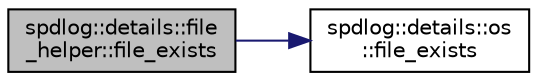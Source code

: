 digraph "spdlog::details::file_helper::file_exists"
{
  edge [fontname="Helvetica",fontsize="10",labelfontname="Helvetica",labelfontsize="10"];
  node [fontname="Helvetica",fontsize="10",shape=record];
  rankdir="LR";
  Node1 [label="spdlog::details::file\l_helper::file_exists",height=0.2,width=0.4,color="black", fillcolor="grey75", style="filled" fontcolor="black"];
  Node1 -> Node2 [color="midnightblue",fontsize="10",style="solid",fontname="Helvetica"];
  Node2 [label="spdlog::details::os\l::file_exists",height=0.2,width=0.4,color="black", fillcolor="white", style="filled",URL="$namespacespdlog_1_1details_1_1os.html#a0831288e524f8cf53c98bce8facd0a0c"];
}
